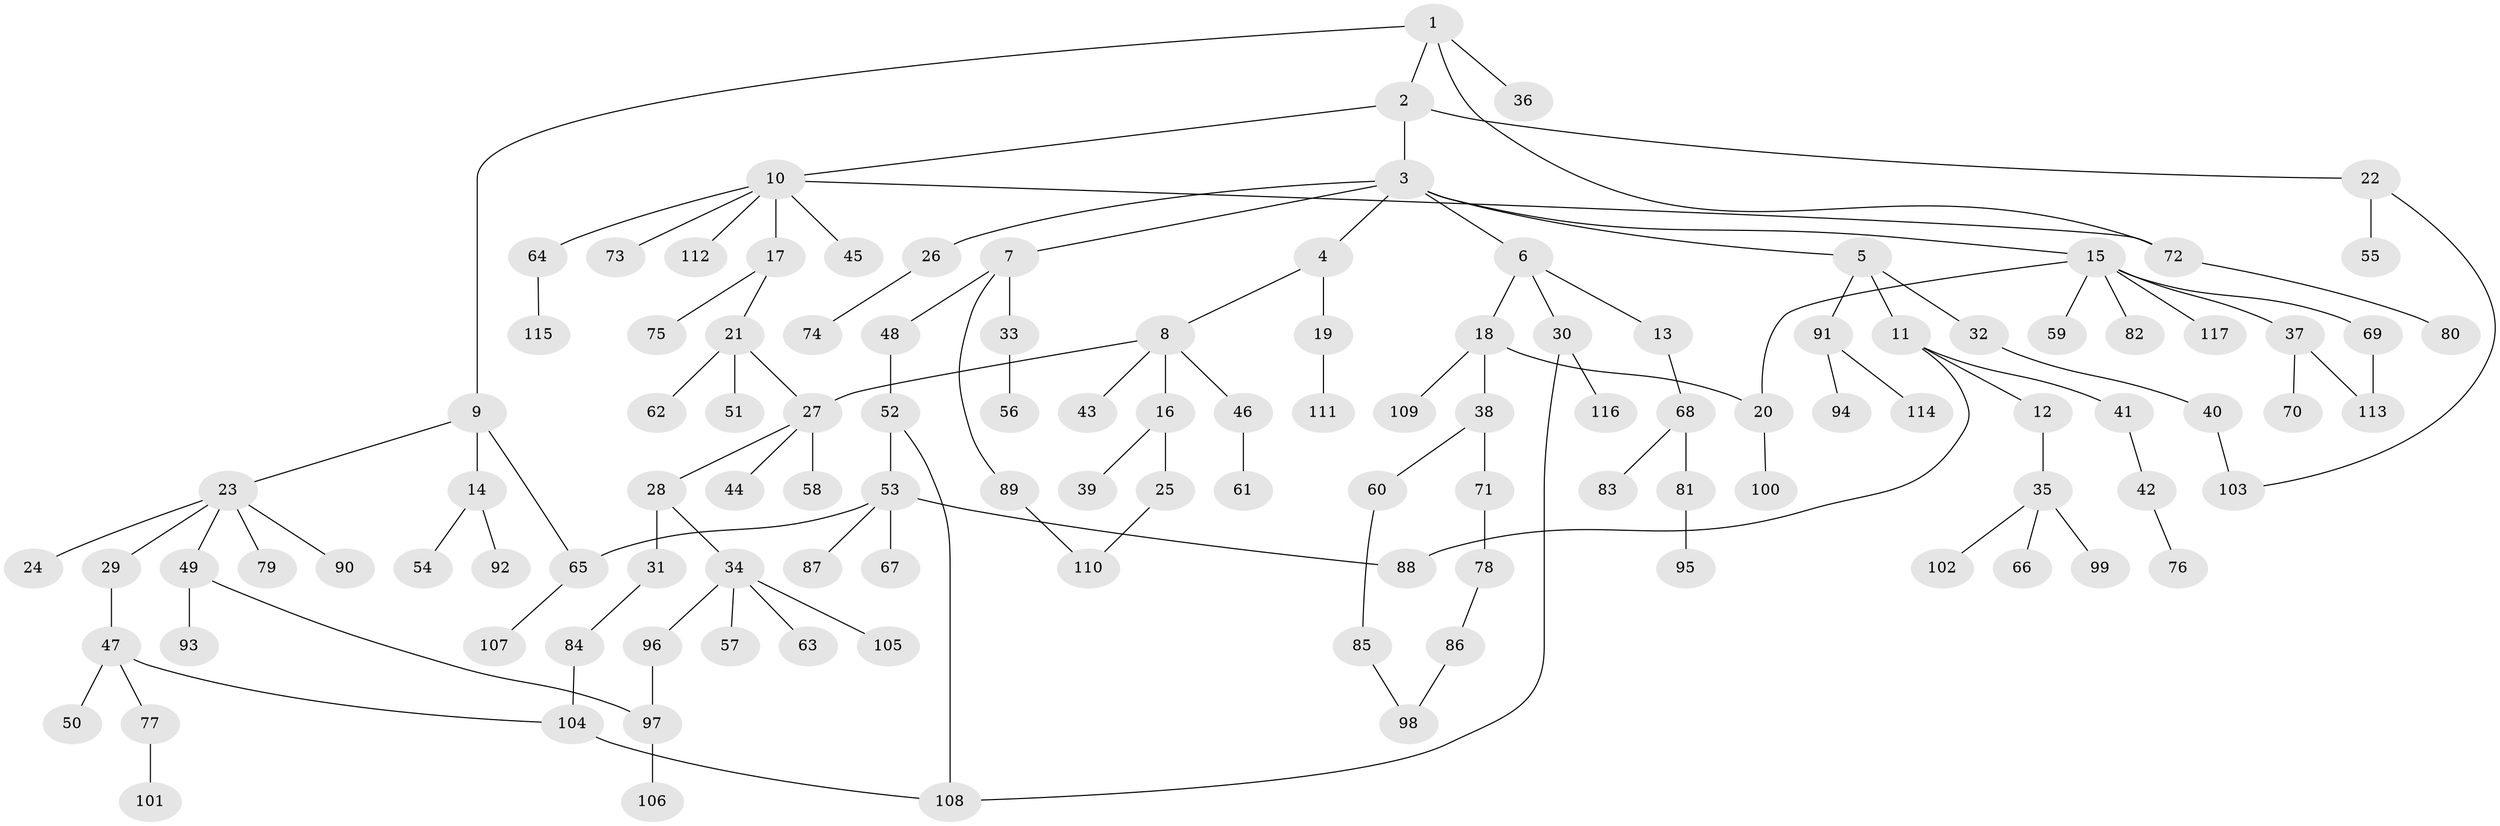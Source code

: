 // Generated by graph-tools (version 1.1) at 2025/01/03/09/25 03:01:07]
// undirected, 117 vertices, 129 edges
graph export_dot {
graph [start="1"]
  node [color=gray90,style=filled];
  1;
  2;
  3;
  4;
  5;
  6;
  7;
  8;
  9;
  10;
  11;
  12;
  13;
  14;
  15;
  16;
  17;
  18;
  19;
  20;
  21;
  22;
  23;
  24;
  25;
  26;
  27;
  28;
  29;
  30;
  31;
  32;
  33;
  34;
  35;
  36;
  37;
  38;
  39;
  40;
  41;
  42;
  43;
  44;
  45;
  46;
  47;
  48;
  49;
  50;
  51;
  52;
  53;
  54;
  55;
  56;
  57;
  58;
  59;
  60;
  61;
  62;
  63;
  64;
  65;
  66;
  67;
  68;
  69;
  70;
  71;
  72;
  73;
  74;
  75;
  76;
  77;
  78;
  79;
  80;
  81;
  82;
  83;
  84;
  85;
  86;
  87;
  88;
  89;
  90;
  91;
  92;
  93;
  94;
  95;
  96;
  97;
  98;
  99;
  100;
  101;
  102;
  103;
  104;
  105;
  106;
  107;
  108;
  109;
  110;
  111;
  112;
  113;
  114;
  115;
  116;
  117;
  1 -- 2;
  1 -- 9;
  1 -- 36;
  1 -- 72;
  2 -- 3;
  2 -- 10;
  2 -- 22;
  3 -- 4;
  3 -- 5;
  3 -- 6;
  3 -- 7;
  3 -- 15;
  3 -- 26;
  4 -- 8;
  4 -- 19;
  5 -- 11;
  5 -- 32;
  5 -- 91;
  6 -- 13;
  6 -- 18;
  6 -- 30;
  7 -- 33;
  7 -- 48;
  7 -- 89;
  8 -- 16;
  8 -- 27;
  8 -- 43;
  8 -- 46;
  9 -- 14;
  9 -- 23;
  9 -- 65;
  10 -- 17;
  10 -- 45;
  10 -- 64;
  10 -- 73;
  10 -- 112;
  10 -- 72;
  11 -- 12;
  11 -- 41;
  11 -- 88;
  12 -- 35;
  13 -- 68;
  14 -- 54;
  14 -- 92;
  15 -- 20;
  15 -- 37;
  15 -- 59;
  15 -- 69;
  15 -- 82;
  15 -- 117;
  16 -- 25;
  16 -- 39;
  17 -- 21;
  17 -- 75;
  18 -- 38;
  18 -- 109;
  18 -- 20;
  19 -- 111;
  20 -- 100;
  21 -- 51;
  21 -- 62;
  21 -- 27;
  22 -- 55;
  22 -- 103;
  23 -- 24;
  23 -- 29;
  23 -- 49;
  23 -- 79;
  23 -- 90;
  25 -- 110;
  26 -- 74;
  27 -- 28;
  27 -- 44;
  27 -- 58;
  28 -- 31;
  28 -- 34;
  29 -- 47;
  30 -- 116;
  30 -- 108;
  31 -- 84;
  32 -- 40;
  33 -- 56;
  34 -- 57;
  34 -- 63;
  34 -- 96;
  34 -- 105;
  35 -- 66;
  35 -- 99;
  35 -- 102;
  37 -- 70;
  37 -- 113;
  38 -- 60;
  38 -- 71;
  40 -- 103;
  41 -- 42;
  42 -- 76;
  46 -- 61;
  47 -- 50;
  47 -- 77;
  47 -- 104;
  48 -- 52;
  49 -- 93;
  49 -- 97;
  52 -- 53;
  52 -- 108;
  53 -- 65;
  53 -- 67;
  53 -- 87;
  53 -- 88;
  60 -- 85;
  64 -- 115;
  65 -- 107;
  68 -- 81;
  68 -- 83;
  69 -- 113;
  71 -- 78;
  72 -- 80;
  77 -- 101;
  78 -- 86;
  81 -- 95;
  84 -- 104;
  85 -- 98;
  86 -- 98;
  89 -- 110;
  91 -- 94;
  91 -- 114;
  96 -- 97;
  97 -- 106;
  104 -- 108;
}
